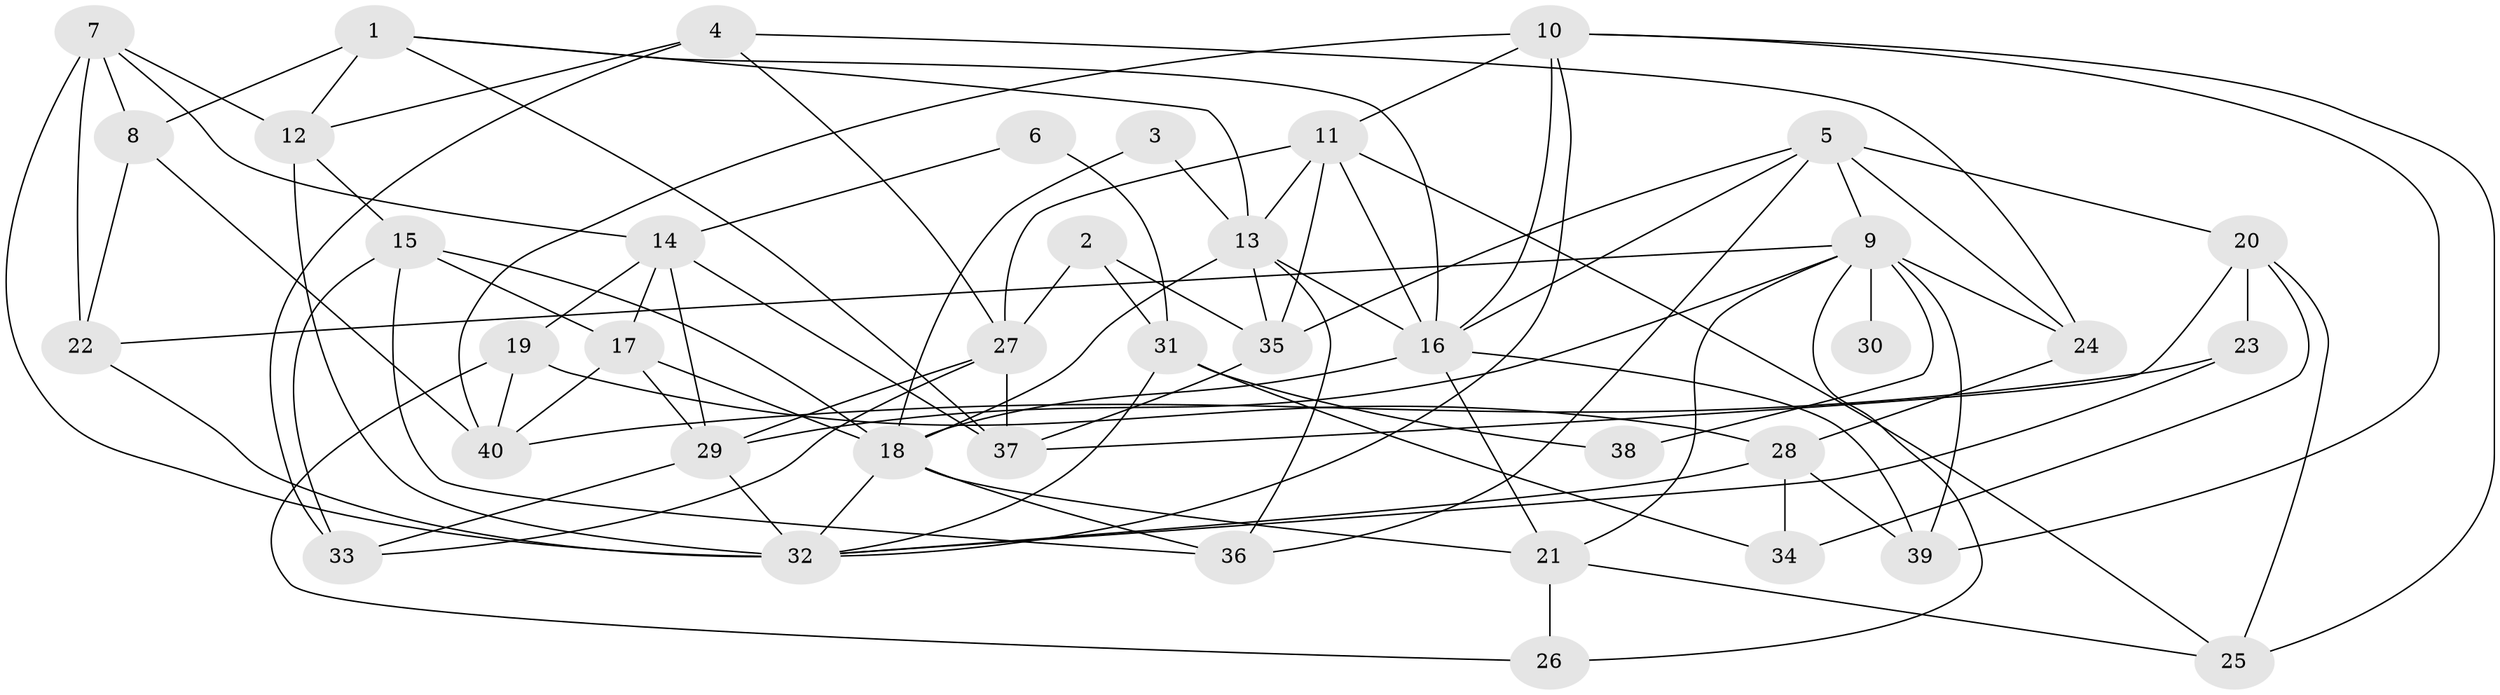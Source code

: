 // original degree distribution, {3: 0.2727272727272727, 5: 0.15151515151515152, 4: 0.2878787878787879, 2: 0.12121212121212122, 6: 0.15151515151515152, 8: 0.015151515151515152}
// Generated by graph-tools (version 1.1) at 2025/37/03/04/25 23:37:03]
// undirected, 40 vertices, 96 edges
graph export_dot {
  node [color=gray90,style=filled];
  1;
  2;
  3;
  4;
  5;
  6;
  7;
  8;
  9;
  10;
  11;
  12;
  13;
  14;
  15;
  16;
  17;
  18;
  19;
  20;
  21;
  22;
  23;
  24;
  25;
  26;
  27;
  28;
  29;
  30;
  31;
  32;
  33;
  34;
  35;
  36;
  37;
  38;
  39;
  40;
  1 -- 8 [weight=1.0];
  1 -- 12 [weight=1.0];
  1 -- 13 [weight=1.0];
  1 -- 16 [weight=1.0];
  1 -- 37 [weight=1.0];
  2 -- 27 [weight=1.0];
  2 -- 31 [weight=1.0];
  2 -- 35 [weight=1.0];
  3 -- 13 [weight=1.0];
  3 -- 18 [weight=1.0];
  4 -- 12 [weight=1.0];
  4 -- 24 [weight=1.0];
  4 -- 27 [weight=1.0];
  4 -- 33 [weight=1.0];
  5 -- 9 [weight=1.0];
  5 -- 16 [weight=1.0];
  5 -- 20 [weight=1.0];
  5 -- 24 [weight=1.0];
  5 -- 35 [weight=1.0];
  5 -- 36 [weight=1.0];
  6 -- 14 [weight=1.0];
  6 -- 31 [weight=1.0];
  7 -- 8 [weight=1.0];
  7 -- 12 [weight=1.0];
  7 -- 14 [weight=1.0];
  7 -- 22 [weight=2.0];
  7 -- 32 [weight=1.0];
  8 -- 22 [weight=1.0];
  8 -- 40 [weight=1.0];
  9 -- 21 [weight=1.0];
  9 -- 22 [weight=1.0];
  9 -- 24 [weight=1.0];
  9 -- 26 [weight=1.0];
  9 -- 29 [weight=1.0];
  9 -- 30 [weight=2.0];
  9 -- 38 [weight=1.0];
  9 -- 39 [weight=2.0];
  10 -- 11 [weight=1.0];
  10 -- 16 [weight=1.0];
  10 -- 25 [weight=1.0];
  10 -- 32 [weight=1.0];
  10 -- 39 [weight=1.0];
  10 -- 40 [weight=2.0];
  11 -- 13 [weight=1.0];
  11 -- 16 [weight=1.0];
  11 -- 25 [weight=1.0];
  11 -- 27 [weight=2.0];
  11 -- 35 [weight=1.0];
  12 -- 15 [weight=1.0];
  12 -- 32 [weight=2.0];
  13 -- 16 [weight=1.0];
  13 -- 18 [weight=1.0];
  13 -- 35 [weight=1.0];
  13 -- 36 [weight=1.0];
  14 -- 17 [weight=1.0];
  14 -- 19 [weight=1.0];
  14 -- 29 [weight=1.0];
  14 -- 37 [weight=1.0];
  15 -- 17 [weight=1.0];
  15 -- 18 [weight=1.0];
  15 -- 33 [weight=1.0];
  15 -- 36 [weight=1.0];
  16 -- 18 [weight=1.0];
  16 -- 21 [weight=1.0];
  16 -- 39 [weight=1.0];
  17 -- 18 [weight=1.0];
  17 -- 29 [weight=1.0];
  17 -- 40 [weight=1.0];
  18 -- 21 [weight=1.0];
  18 -- 32 [weight=1.0];
  18 -- 36 [weight=1.0];
  19 -- 26 [weight=1.0];
  19 -- 28 [weight=1.0];
  19 -- 40 [weight=1.0];
  20 -- 23 [weight=2.0];
  20 -- 25 [weight=1.0];
  20 -- 34 [weight=1.0];
  20 -- 37 [weight=1.0];
  21 -- 25 [weight=1.0];
  21 -- 26 [weight=1.0];
  22 -- 32 [weight=1.0];
  23 -- 32 [weight=1.0];
  23 -- 40 [weight=1.0];
  24 -- 28 [weight=1.0];
  27 -- 29 [weight=1.0];
  27 -- 33 [weight=1.0];
  27 -- 37 [weight=1.0];
  28 -- 32 [weight=1.0];
  28 -- 34 [weight=2.0];
  28 -- 39 [weight=1.0];
  29 -- 32 [weight=1.0];
  29 -- 33 [weight=1.0];
  31 -- 32 [weight=1.0];
  31 -- 34 [weight=1.0];
  31 -- 38 [weight=2.0];
  35 -- 37 [weight=1.0];
}
